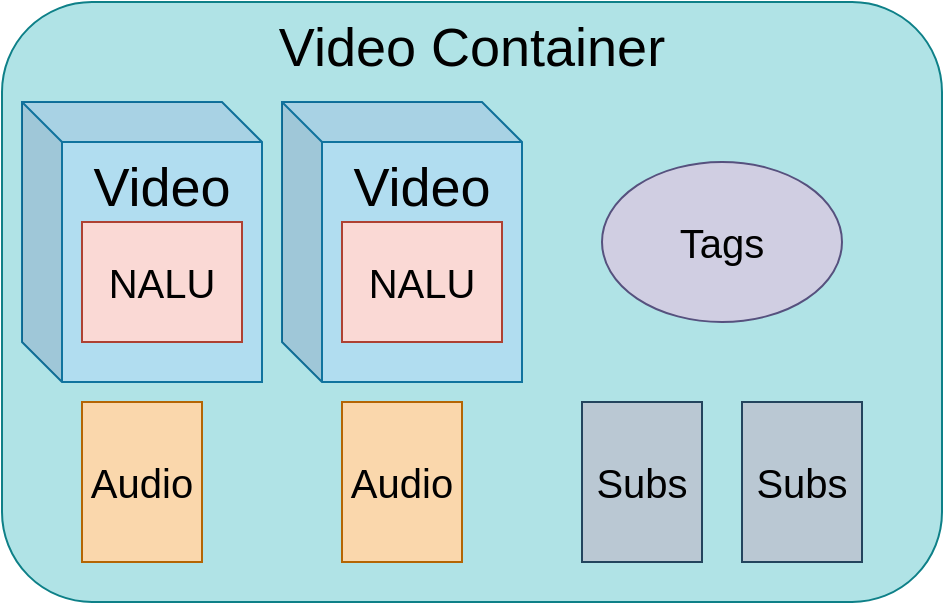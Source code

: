 <mxfile version="14.5.3" type="github"><diagram id="5TJP9Dpxi15i9_D50sFM" name="Page-1"><mxGraphModel dx="983" dy="648" grid="1" gridSize="10" guides="1" tooltips="1" connect="1" arrows="1" fold="1" page="1" pageScale="1" pageWidth="850" pageHeight="1100" math="0" shadow="0"><root><mxCell id="0"/><mxCell id="1" parent="0"/><mxCell id="tvglBqfOpulBRbZXOCRQ-1" value="Video Container" style="rounded=1;whiteSpace=wrap;html=1;fillColor=#b0e3e6;strokeColor=#0e8088;verticalAlign=top;fontSize=27;" vertex="1" parent="1"><mxGeometry x="120" y="90" width="470" height="300" as="geometry"/></mxCell><mxCell id="tvglBqfOpulBRbZXOCRQ-4" value="Video" style="shape=cube;whiteSpace=wrap;html=1;boundedLbl=1;backgroundOutline=1;darkOpacity=0.05;darkOpacity2=0.1;fontSize=27;fillColor=#b1ddf0;strokeColor=#10739e;verticalAlign=top;" vertex="1" parent="1"><mxGeometry x="130" y="140" width="120" height="140" as="geometry"/></mxCell><mxCell id="tvglBqfOpulBRbZXOCRQ-5" value="Video" style="shape=cube;whiteSpace=wrap;html=1;boundedLbl=1;backgroundOutline=1;darkOpacity=0.05;darkOpacity2=0.1;fontSize=27;fillColor=#b1ddf0;strokeColor=#10739e;verticalAlign=top;" vertex="1" parent="1"><mxGeometry x="260" y="140" width="120" height="140" as="geometry"/></mxCell><mxCell id="tvglBqfOpulBRbZXOCRQ-6" value="Audio" style="rounded=0;whiteSpace=wrap;html=1;fontSize=20;fillColor=#fad7ac;strokeColor=#b46504;" vertex="1" parent="1"><mxGeometry x="160" y="290" width="60" height="80" as="geometry"/></mxCell><mxCell id="tvglBqfOpulBRbZXOCRQ-8" value="Audio" style="rounded=0;whiteSpace=wrap;html=1;fontSize=20;fillColor=#fad7ac;strokeColor=#b46504;" vertex="1" parent="1"><mxGeometry x="290" y="290" width="60" height="80" as="geometry"/></mxCell><mxCell id="tvglBqfOpulBRbZXOCRQ-10" value="Tags" style="ellipse;whiteSpace=wrap;html=1;fontSize=20;fillColor=#d0cee2;strokeColor=#56517e;" vertex="1" parent="1"><mxGeometry x="420" y="170" width="120" height="80" as="geometry"/></mxCell><mxCell id="tvglBqfOpulBRbZXOCRQ-15" value="NALU" style="rounded=0;whiteSpace=wrap;html=1;fontSize=20;fillColor=#fad9d5;strokeColor=#ae4132;" vertex="1" parent="1"><mxGeometry x="290" y="200" width="80" height="60" as="geometry"/></mxCell><mxCell id="tvglBqfOpulBRbZXOCRQ-14" value="NALU" style="rounded=0;whiteSpace=wrap;html=1;fontSize=20;fillColor=#fad9d5;strokeColor=#ae4132;" vertex="1" parent="1"><mxGeometry x="160" y="200" width="80" height="60" as="geometry"/></mxCell><mxCell id="tvglBqfOpulBRbZXOCRQ-18" value="Subs" style="rounded=0;whiteSpace=wrap;html=1;fontSize=20;fillColor=#bac8d3;strokeColor=#23445d;" vertex="1" parent="1"><mxGeometry x="410" y="290" width="60" height="80" as="geometry"/></mxCell><mxCell id="tvglBqfOpulBRbZXOCRQ-19" value="Subs" style="rounded=0;whiteSpace=wrap;html=1;fontSize=20;fillColor=#bac8d3;strokeColor=#23445d;" vertex="1" parent="1"><mxGeometry x="490" y="290" width="60" height="80" as="geometry"/></mxCell></root></mxGraphModel></diagram></mxfile>